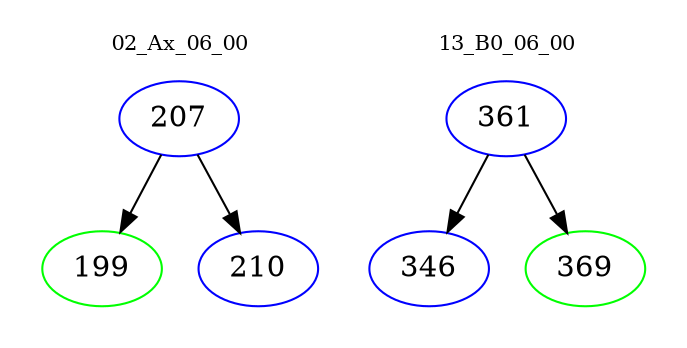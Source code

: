 digraph{
subgraph cluster_0 {
color = white
label = "02_Ax_06_00";
fontsize=10;
T0_207 [label="207", color="blue"]
T0_207 -> T0_199 [color="black"]
T0_199 [label="199", color="green"]
T0_207 -> T0_210 [color="black"]
T0_210 [label="210", color="blue"]
}
subgraph cluster_1 {
color = white
label = "13_B0_06_00";
fontsize=10;
T1_361 [label="361", color="blue"]
T1_361 -> T1_346 [color="black"]
T1_346 [label="346", color="blue"]
T1_361 -> T1_369 [color="black"]
T1_369 [label="369", color="green"]
}
}
